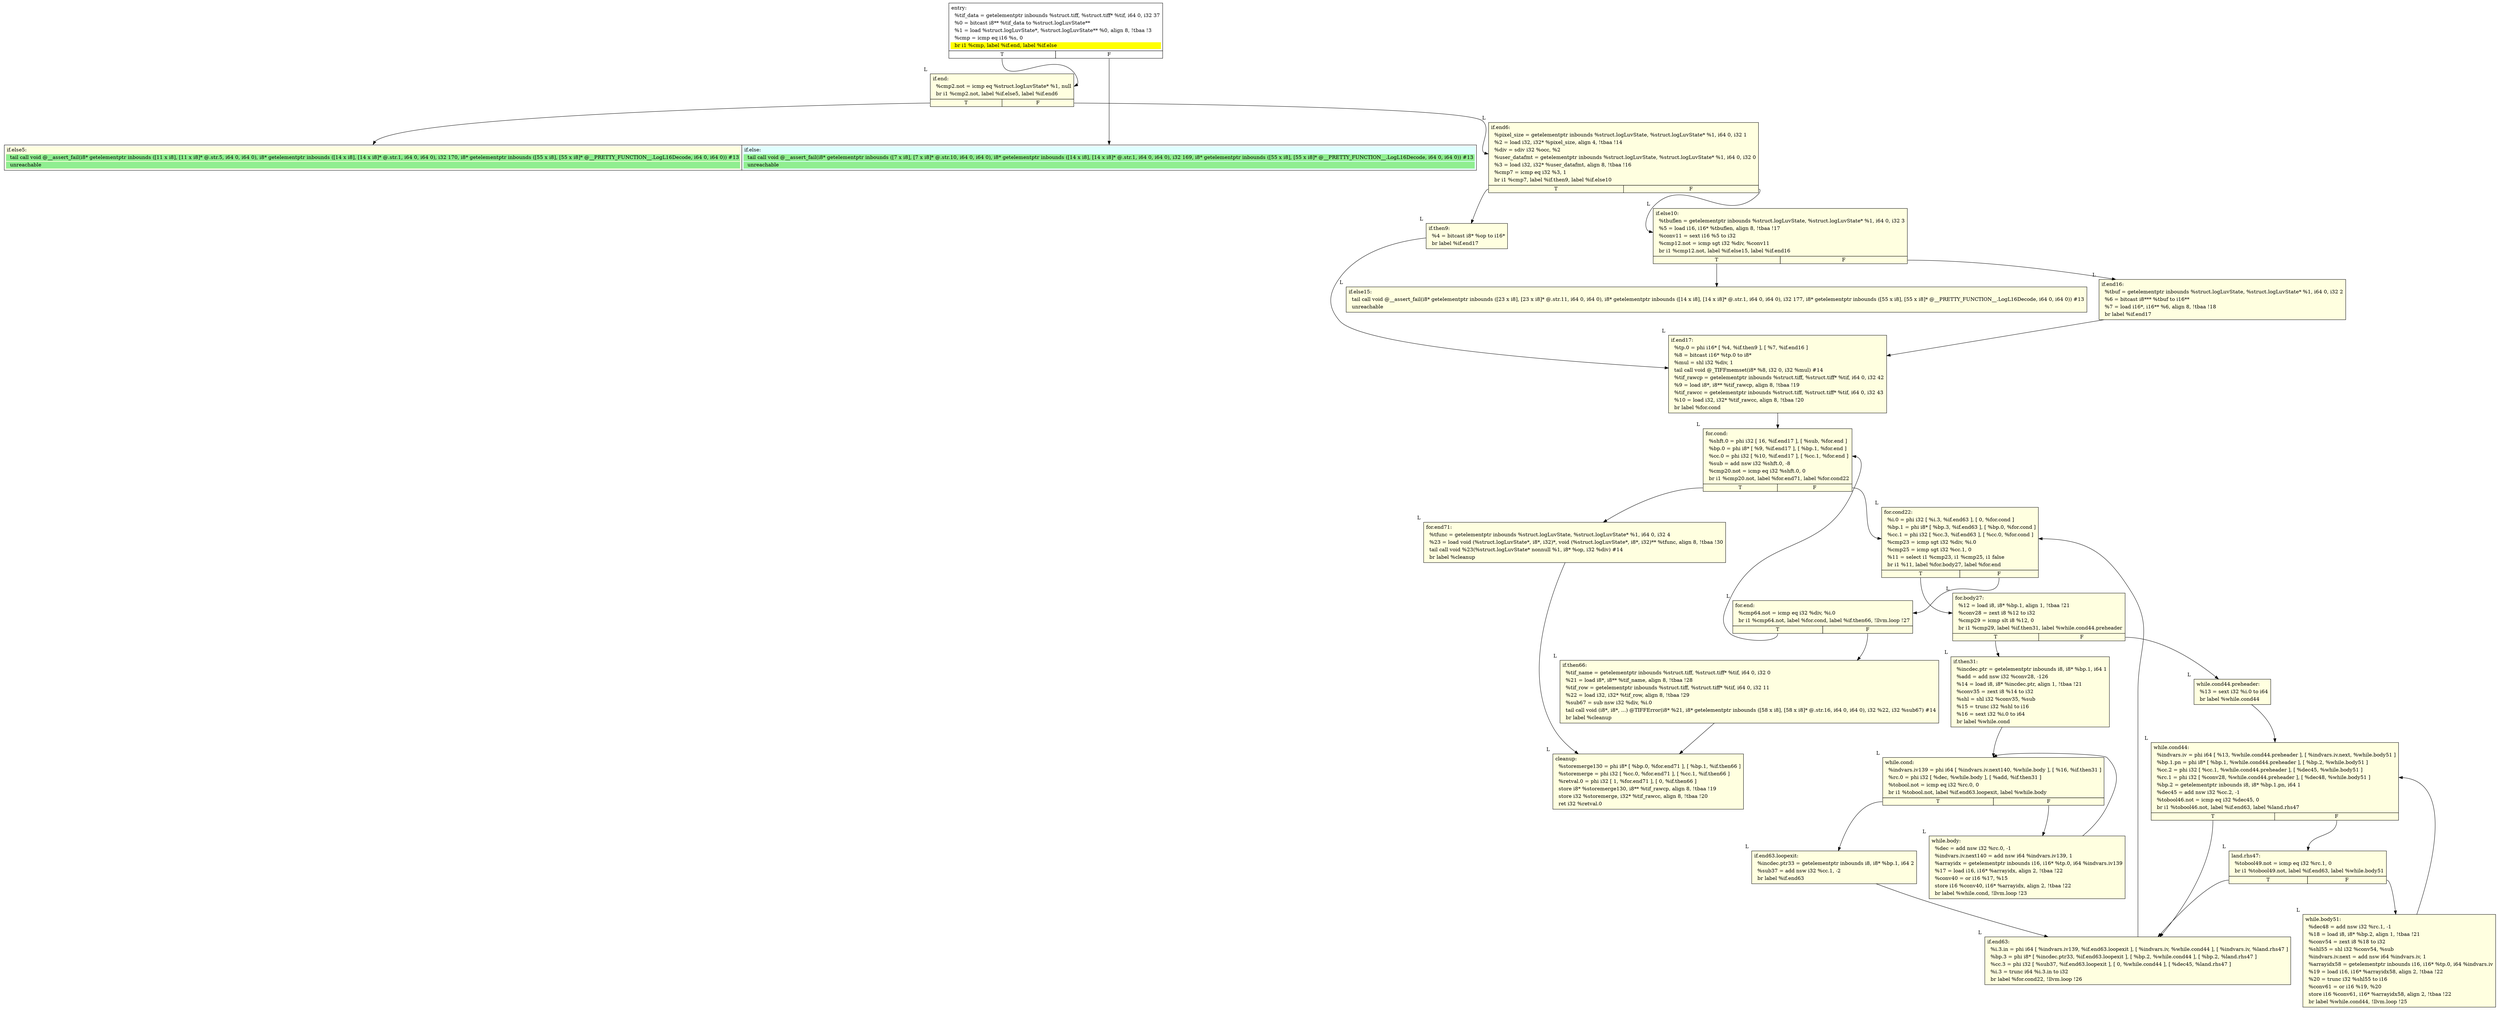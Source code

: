 digraph {
m_bb0 [shape = none, label  = <<table border="0" cellspacing="0">
<tr><td port="f1" border="1" colspan="2"><table bgcolor="LightYellow" border="0">
<tr><td align="left">if.else5:</td></tr>
<tr><td bgcolor="lightgreen" align="left">  tail call void @__assert_fail(i8* getelementptr inbounds ([11 x i8], [11 x i8]* @.str.5, i64 0, i64 0), i8* getelementptr inbounds ([14 x i8], [14 x i8]* @.str.1, i64 0, i64 0), i32 170, i8* getelementptr inbounds ([55 x i8], [55 x i8]* @__PRETTY_FUNCTION__.LogL16Decode, i64 0, i64 0)) #13</td></tr>
<tr><td bgcolor="lightgreen" align="left">  unreachable</td></tr>
</table>
</td>
<td port="f2" border="1" colspan="2"><table bgcolor="LightCyan" border="0">
<tr><td align="left">if.else:</td></tr>
<tr><td bgcolor="lightgreen" align="left">  tail call void @__assert_fail(i8* getelementptr inbounds ([7 x i8], [7 x i8]* @.str.10, i64 0, i64 0), i8* getelementptr inbounds ([14 x i8], [14 x i8]* @.str.1, i64 0, i64 0), i32 169, i8* getelementptr inbounds ([55 x i8], [55 x i8]* @__PRETTY_FUNCTION__.LogL16Decode, i64 0, i64 0)) #13</td></tr>
<tr><td bgcolor="lightgreen" align="left">  unreachable</td></tr>
</table>
</td></tr>
</table>> ]
f_bb0 [shape = none, label  = <<table  border="0" cellspacing="0">
<tr><td port="f" border="1" colspan="2"><table border="0">
<tr><td align="left">entry:</td></tr>
<tr><td align="left">  %tif_data = getelementptr inbounds %struct.tiff, %struct.tiff* %tif, i64 0, i32 37</td></tr>
<tr><td align="left">  %0 = bitcast i8** %tif_data to %struct.logLuvState**</td></tr>
<tr><td align="left">  %1 = load %struct.logLuvState*, %struct.logLuvState** %0, align 8, !tbaa !3</td></tr>
<tr><td align="left">  %cmp = icmp eq i16 %s, 0</td></tr>
<tr><td bgcolor="yellow" align="left">  br i1 %cmp, label %if.end, label %if.else</td></tr>
</table>
</td></tr>
<tr><td border="1" port="fT">T</td><td border="1" port="fF">F</td></tr>
</table>> ]
f_bb1 [shape = none,  xlabel="L", label  = <<table  bgcolor="LightYellow"  border="0" cellspacing="0">
<tr><td port="f" border="1" colspan="2"><table border="0">
<tr><td align="left">if.end:</td></tr>
<tr><td align="left">  %cmp2.not = icmp eq %struct.logLuvState* %1, null</td></tr>
<tr><td align="left">  br i1 %cmp2.not, label %if.else5, label %if.end6</td></tr>
</table>
</td></tr>
<tr><td border="1" port="fT">T</td><td border="1" port="fF">F</td></tr>
</table>> ]
f_bb2 [shape = none,  xlabel="L", label  = <<table  bgcolor="LightYellow"  border="0" cellspacing="0">
<tr><td port="f" border="1" colspan="2"><table border="0">
<tr><td align="left">if.end6:</td></tr>
<tr><td align="left">  %pixel_size = getelementptr inbounds %struct.logLuvState, %struct.logLuvState* %1, i64 0, i32 1</td></tr>
<tr><td align="left">  %2 = load i32, i32* %pixel_size, align 4, !tbaa !14</td></tr>
<tr><td align="left">  %div = sdiv i32 %occ, %2</td></tr>
<tr><td align="left">  %user_datafmt = getelementptr inbounds %struct.logLuvState, %struct.logLuvState* %1, i64 0, i32 0</td></tr>
<tr><td align="left">  %3 = load i32, i32* %user_datafmt, align 8, !tbaa !16</td></tr>
<tr><td align="left">  %cmp7 = icmp eq i32 %3, 1</td></tr>
<tr><td align="left">  br i1 %cmp7, label %if.then9, label %if.else10</td></tr>
</table>
</td></tr>
<tr><td border="1" port="fT">T</td><td border="1" port="fF">F</td></tr>
</table>> ]
f_bb3 [shape = none,  xlabel="L", label  = <<table  bgcolor="LightYellow"  border="0" cellspacing="0">
<tr><td port="f" border="1"><table border="0">
<tr><td align="left">if.then9:</td></tr>
<tr><td align="left">  %4 = bitcast i8* %op to i16*</td></tr>
<tr><td align="left">  br label %if.end17</td></tr>
</table>
</td></tr>
</table>> ]
f_bb4 [shape = none,  xlabel="L", label  = <<table  bgcolor="LightYellow"  border="0" cellspacing="0">
<tr><td port="f" border="1" colspan="2"><table border="0">
<tr><td align="left">if.else10:</td></tr>
<tr><td align="left">  %tbuflen = getelementptr inbounds %struct.logLuvState, %struct.logLuvState* %1, i64 0, i32 3</td></tr>
<tr><td align="left">  %5 = load i16, i16* %tbuflen, align 8, !tbaa !17</td></tr>
<tr><td align="left">  %conv11 = sext i16 %5 to i32</td></tr>
<tr><td align="left">  %cmp12.not = icmp sgt i32 %div, %conv11</td></tr>
<tr><td align="left">  br i1 %cmp12.not, label %if.else15, label %if.end16</td></tr>
</table>
</td></tr>
<tr><td border="1" port="fT">T</td><td border="1" port="fF">F</td></tr>
</table>> ]
f_bb5 [shape = none,  xlabel="L", label  = <<table  bgcolor="LightYellow"  border="0" cellspacing="0">
<tr><td port="f" border="1"><table border="0">
<tr><td align="left">if.else15:</td></tr>
<tr><td align="left">  tail call void @__assert_fail(i8* getelementptr inbounds ([23 x i8], [23 x i8]* @.str.11, i64 0, i64 0), i8* getelementptr inbounds ([14 x i8], [14 x i8]* @.str.1, i64 0, i64 0), i32 177, i8* getelementptr inbounds ([55 x i8], [55 x i8]* @__PRETTY_FUNCTION__.LogL16Decode, i64 0, i64 0)) #13</td></tr>
<tr><td align="left">  unreachable</td></tr>
</table>
</td></tr>
</table>> ]
f_bb6 [shape = none,  xlabel="L", label  = <<table  bgcolor="LightYellow"  border="0" cellspacing="0">
<tr><td port="f" border="1"><table border="0">
<tr><td align="left">if.end16:</td></tr>
<tr><td align="left">  %tbuf = getelementptr inbounds %struct.logLuvState, %struct.logLuvState* %1, i64 0, i32 2</td></tr>
<tr><td align="left">  %6 = bitcast i8*** %tbuf to i16**</td></tr>
<tr><td align="left">  %7 = load i16*, i16** %6, align 8, !tbaa !18</td></tr>
<tr><td align="left">  br label %if.end17</td></tr>
</table>
</td></tr>
</table>> ]
f_bb7 [shape = none,  xlabel="L", label  = <<table  bgcolor="LightYellow"  border="0" cellspacing="0">
<tr><td port="f" border="1"><table border="0">
<tr><td align="left">if.end17:</td></tr>
<tr><td align="left">  %tp.0 = phi i16* [ %4, %if.then9 ], [ %7, %if.end16 ]</td></tr>
<tr><td align="left">  %8 = bitcast i16* %tp.0 to i8*</td></tr>
<tr><td align="left">  %mul = shl i32 %div, 1</td></tr>
<tr><td align="left">  tail call void @_TIFFmemset(i8* %8, i32 0, i32 %mul) #14</td></tr>
<tr><td align="left">  %tif_rawcp = getelementptr inbounds %struct.tiff, %struct.tiff* %tif, i64 0, i32 42</td></tr>
<tr><td align="left">  %9 = load i8*, i8** %tif_rawcp, align 8, !tbaa !19</td></tr>
<tr><td align="left">  %tif_rawcc = getelementptr inbounds %struct.tiff, %struct.tiff* %tif, i64 0, i32 43</td></tr>
<tr><td align="left">  %10 = load i32, i32* %tif_rawcc, align 8, !tbaa !20</td></tr>
<tr><td align="left">  br label %for.cond</td></tr>
</table>
</td></tr>
</table>> ]
f_bb8 [shape = none,  xlabel="L", label  = <<table  bgcolor="LightYellow"  border="0" cellspacing="0">
<tr><td port="f" border="1" colspan="2"><table border="0">
<tr><td align="left">for.cond:</td></tr>
<tr><td align="left">  %shft.0 = phi i32 [ 16, %if.end17 ], [ %sub, %for.end ]</td></tr>
<tr><td align="left">  %bp.0 = phi i8* [ %9, %if.end17 ], [ %bp.1, %for.end ]</td></tr>
<tr><td align="left">  %cc.0 = phi i32 [ %10, %if.end17 ], [ %cc.1, %for.end ]</td></tr>
<tr><td align="left">  %sub = add nsw i32 %shft.0, -8</td></tr>
<tr><td align="left">  %cmp20.not = icmp eq i32 %shft.0, 0</td></tr>
<tr><td align="left">  br i1 %cmp20.not, label %for.end71, label %for.cond22</td></tr>
</table>
</td></tr>
<tr><td border="1" port="fT">T</td><td border="1" port="fF">F</td></tr>
</table>> ]
f_bb9 [shape = none,  xlabel="L", label  = <<table  bgcolor="LightYellow"  border="0" cellspacing="0">
<tr><td port="f" border="1" colspan="2"><table border="0">
<tr><td align="left">for.cond22:</td></tr>
<tr><td align="left">  %i.0 = phi i32 [ %i.3, %if.end63 ], [ 0, %for.cond ]</td></tr>
<tr><td align="left">  %bp.1 = phi i8* [ %bp.3, %if.end63 ], [ %bp.0, %for.cond ]</td></tr>
<tr><td align="left">  %cc.1 = phi i32 [ %cc.3, %if.end63 ], [ %cc.0, %for.cond ]</td></tr>
<tr><td align="left">  %cmp23 = icmp sgt i32 %div, %i.0</td></tr>
<tr><td align="left">  %cmp25 = icmp sgt i32 %cc.1, 0</td></tr>
<tr><td align="left">  %11 = select i1 %cmp23, i1 %cmp25, i1 false</td></tr>
<tr><td align="left">  br i1 %11, label %for.body27, label %for.end</td></tr>
</table>
</td></tr>
<tr><td border="1" port="fT">T</td><td border="1" port="fF">F</td></tr>
</table>> ]
f_bb10 [shape = none,  xlabel="L", label  = <<table  bgcolor="LightYellow"  border="0" cellspacing="0">
<tr><td port="f" border="1" colspan="2"><table border="0">
<tr><td align="left">for.body27:</td></tr>
<tr><td align="left">  %12 = load i8, i8* %bp.1, align 1, !tbaa !21</td></tr>
<tr><td align="left">  %conv28 = zext i8 %12 to i32</td></tr>
<tr><td align="left">  %cmp29 = icmp slt i8 %12, 0</td></tr>
<tr><td align="left">  br i1 %cmp29, label %if.then31, label %while.cond44.preheader</td></tr>
</table>
</td></tr>
<tr><td border="1" port="fT">T</td><td border="1" port="fF">F</td></tr>
</table>> ]
f_bb11 [shape = none,  xlabel="L", label  = <<table  bgcolor="LightYellow"  border="0" cellspacing="0">
<tr><td port="f" border="1"><table border="0">
<tr><td align="left">while.cond44.preheader:</td></tr>
<tr><td align="left">  %13 = sext i32 %i.0 to i64</td></tr>
<tr><td align="left">  br label %while.cond44</td></tr>
</table>
</td></tr>
</table>> ]
f_bb12 [shape = none,  xlabel="L", label  = <<table  bgcolor="LightYellow"  border="0" cellspacing="0">
<tr><td port="f" border="1"><table border="0">
<tr><td align="left">if.then31:</td></tr>
<tr><td align="left">  %incdec.ptr = getelementptr inbounds i8, i8* %bp.1, i64 1</td></tr>
<tr><td align="left">  %add = add nsw i32 %conv28, -126</td></tr>
<tr><td align="left">  %14 = load i8, i8* %incdec.ptr, align 1, !tbaa !21</td></tr>
<tr><td align="left">  %conv35 = zext i8 %14 to i32</td></tr>
<tr><td align="left">  %shl = shl i32 %conv35, %sub</td></tr>
<tr><td align="left">  %15 = trunc i32 %shl to i16</td></tr>
<tr><td align="left">  %16 = sext i32 %i.0 to i64</td></tr>
<tr><td align="left">  br label %while.cond</td></tr>
</table>
</td></tr>
</table>> ]
f_bb13 [shape = none,  xlabel="L", label  = <<table  bgcolor="LightYellow"  border="0" cellspacing="0">
<tr><td port="f" border="1" colspan="2"><table border="0">
<tr><td align="left">while.cond:</td></tr>
<tr><td align="left">  %indvars.iv139 = phi i64 [ %indvars.iv.next140, %while.body ], [ %16, %if.then31 ]</td></tr>
<tr><td align="left">  %rc.0 = phi i32 [ %dec, %while.body ], [ %add, %if.then31 ]</td></tr>
<tr><td align="left">  %tobool.not = icmp eq i32 %rc.0, 0</td></tr>
<tr><td align="left">  br i1 %tobool.not, label %if.end63.loopexit, label %while.body</td></tr>
</table>
</td></tr>
<tr><td border="1" port="fT">T</td><td border="1" port="fF">F</td></tr>
</table>> ]
f_bb14 [shape = none,  xlabel="L", label  = <<table  bgcolor="LightYellow"  border="0" cellspacing="0">
<tr><td port="f" border="1"><table border="0">
<tr><td align="left">while.body:</td></tr>
<tr><td align="left">  %dec = add nsw i32 %rc.0, -1</td></tr>
<tr><td align="left">  %indvars.iv.next140 = add nsw i64 %indvars.iv139, 1</td></tr>
<tr><td align="left">  %arrayidx = getelementptr inbounds i16, i16* %tp.0, i64 %indvars.iv139</td></tr>
<tr><td align="left">  %17 = load i16, i16* %arrayidx, align 2, !tbaa !22</td></tr>
<tr><td align="left">  %conv40 = or i16 %17, %15</td></tr>
<tr><td align="left">  store i16 %conv40, i16* %arrayidx, align 2, !tbaa !22</td></tr>
<tr><td align="left">  br label %while.cond, !llvm.loop !23</td></tr>
</table>
</td></tr>
</table>> ]
f_bb15 [shape = none,  xlabel="L", label  = <<table  bgcolor="LightYellow"  border="0" cellspacing="0">
<tr><td port="f" border="1" colspan="2"><table border="0">
<tr><td align="left">while.cond44:</td></tr>
<tr><td align="left">  %indvars.iv = phi i64 [ %13, %while.cond44.preheader ], [ %indvars.iv.next, %while.body51 ]</td></tr>
<tr><td align="left">  %bp.1.pn = phi i8* [ %bp.1, %while.cond44.preheader ], [ %bp.2, %while.body51 ]</td></tr>
<tr><td align="left">  %cc.2 = phi i32 [ %cc.1, %while.cond44.preheader ], [ %dec45, %while.body51 ]</td></tr>
<tr><td align="left">  %rc.1 = phi i32 [ %conv28, %while.cond44.preheader ], [ %dec48, %while.body51 ]</td></tr>
<tr><td align="left">  %bp.2 = getelementptr inbounds i8, i8* %bp.1.pn, i64 1</td></tr>
<tr><td align="left">  %dec45 = add nsw i32 %cc.2, -1</td></tr>
<tr><td align="left">  %tobool46.not = icmp eq i32 %dec45, 0</td></tr>
<tr><td align="left">  br i1 %tobool46.not, label %if.end63, label %land.rhs47</td></tr>
</table>
</td></tr>
<tr><td border="1" port="fT">T</td><td border="1" port="fF">F</td></tr>
</table>> ]
f_bb16 [shape = none,  xlabel="L", label  = <<table  bgcolor="LightYellow"  border="0" cellspacing="0">
<tr><td port="f" border="1" colspan="2"><table border="0">
<tr><td align="left">land.rhs47:</td></tr>
<tr><td align="left">  %tobool49.not = icmp eq i32 %rc.1, 0</td></tr>
<tr><td align="left">  br i1 %tobool49.not, label %if.end63, label %while.body51</td></tr>
</table>
</td></tr>
<tr><td border="1" port="fT">T</td><td border="1" port="fF">F</td></tr>
</table>> ]
f_bb17 [shape = none,  xlabel="L", label  = <<table  bgcolor="LightYellow"  border="0" cellspacing="0">
<tr><td port="f" border="1"><table border="0">
<tr><td align="left">while.body51:</td></tr>
<tr><td align="left">  %dec48 = add nsw i32 %rc.1, -1</td></tr>
<tr><td align="left">  %18 = load i8, i8* %bp.2, align 1, !tbaa !21</td></tr>
<tr><td align="left">  %conv54 = zext i8 %18 to i32</td></tr>
<tr><td align="left">  %shl55 = shl i32 %conv54, %sub</td></tr>
<tr><td align="left">  %indvars.iv.next = add nsw i64 %indvars.iv, 1</td></tr>
<tr><td align="left">  %arrayidx58 = getelementptr inbounds i16, i16* %tp.0, i64 %indvars.iv</td></tr>
<tr><td align="left">  %19 = load i16, i16* %arrayidx58, align 2, !tbaa !22</td></tr>
<tr><td align="left">  %20 = trunc i32 %shl55 to i16</td></tr>
<tr><td align="left">  %conv61 = or i16 %19, %20</td></tr>
<tr><td align="left">  store i16 %conv61, i16* %arrayidx58, align 2, !tbaa !22</td></tr>
<tr><td align="left">  br label %while.cond44, !llvm.loop !25</td></tr>
</table>
</td></tr>
</table>> ]
f_bb18 [shape = none,  xlabel="L", label  = <<table  bgcolor="LightYellow"  border="0" cellspacing="0">
<tr><td port="f" border="1"><table border="0">
<tr><td align="left">if.end63.loopexit:</td></tr>
<tr><td align="left">  %incdec.ptr33 = getelementptr inbounds i8, i8* %bp.1, i64 2</td></tr>
<tr><td align="left">  %sub37 = add nsw i32 %cc.1, -2</td></tr>
<tr><td align="left">  br label %if.end63</td></tr>
</table>
</td></tr>
</table>> ]
f_bb19 [shape = none,  xlabel="L", label  = <<table  bgcolor="LightYellow"  border="0" cellspacing="0">
<tr><td port="f" border="1"><table border="0">
<tr><td align="left">if.end63:</td></tr>
<tr><td align="left">  %i.3.in = phi i64 [ %indvars.iv139, %if.end63.loopexit ], [ %indvars.iv, %while.cond44 ], [ %indvars.iv, %land.rhs47 ]</td></tr>
<tr><td align="left">  %bp.3 = phi i8* [ %incdec.ptr33, %if.end63.loopexit ], [ %bp.2, %while.cond44 ], [ %bp.2, %land.rhs47 ]</td></tr>
<tr><td align="left">  %cc.3 = phi i32 [ %sub37, %if.end63.loopexit ], [ 0, %while.cond44 ], [ %dec45, %land.rhs47 ]</td></tr>
<tr><td align="left">  %i.3 = trunc i64 %i.3.in to i32</td></tr>
<tr><td align="left">  br label %for.cond22, !llvm.loop !26</td></tr>
</table>
</td></tr>
</table>> ]
f_bb20 [shape = none,  xlabel="L", label  = <<table  bgcolor="LightYellow"  border="0" cellspacing="0">
<tr><td port="f" border="1" colspan="2"><table border="0">
<tr><td align="left">for.end:</td></tr>
<tr><td align="left">  %cmp64.not = icmp eq i32 %div, %i.0</td></tr>
<tr><td align="left">  br i1 %cmp64.not, label %for.cond, label %if.then66, !llvm.loop !27</td></tr>
</table>
</td></tr>
<tr><td border="1" port="fT">T</td><td border="1" port="fF">F</td></tr>
</table>> ]
f_bb21 [shape = none,  xlabel="L", label  = <<table  bgcolor="LightYellow"  border="0" cellspacing="0">
<tr><td port="f" border="1"><table border="0">
<tr><td align="left">if.then66:</td></tr>
<tr><td align="left">  %tif_name = getelementptr inbounds %struct.tiff, %struct.tiff* %tif, i64 0, i32 0</td></tr>
<tr><td align="left">  %21 = load i8*, i8** %tif_name, align 8, !tbaa !28</td></tr>
<tr><td align="left">  %tif_row = getelementptr inbounds %struct.tiff, %struct.tiff* %tif, i64 0, i32 11</td></tr>
<tr><td align="left">  %22 = load i32, i32* %tif_row, align 8, !tbaa !29</td></tr>
<tr><td align="left">  %sub67 = sub nsw i32 %div, %i.0</td></tr>
<tr><td align="left">  tail call void (i8*, i8*, ...) @TIFFError(i8* %21, i8* getelementptr inbounds ([58 x i8], [58 x i8]* @.str.16, i64 0, i64 0), i32 %22, i32 %sub67) #14</td></tr>
<tr><td align="left">  br label %cleanup</td></tr>
</table>
</td></tr>
</table>> ]
f_bb22 [shape = none,  xlabel="L", label  = <<table  bgcolor="LightYellow"  border="0" cellspacing="0">
<tr><td port="f" border="1"><table border="0">
<tr><td align="left">for.end71:</td></tr>
<tr><td align="left">  %tfunc = getelementptr inbounds %struct.logLuvState, %struct.logLuvState* %1, i64 0, i32 4</td></tr>
<tr><td align="left">  %23 = load void (%struct.logLuvState*, i8*, i32)*, void (%struct.logLuvState*, i8*, i32)** %tfunc, align 8, !tbaa !30</td></tr>
<tr><td align="left">  tail call void %23(%struct.logLuvState* nonnull %1, i8* %op, i32 %div) #14</td></tr>
<tr><td align="left">  br label %cleanup</td></tr>
</table>
</td></tr>
</table>> ]
f_bb23 [shape = none,  xlabel="L", label  = <<table  bgcolor="LightYellow"  border="0" cellspacing="0">
<tr><td port="f" border="1"><table border="0">
<tr><td align="left">cleanup:</td></tr>
<tr><td align="left">  %storemerge130 = phi i8* [ %bp.0, %for.end71 ], [ %bp.1, %if.then66 ]</td></tr>
<tr><td align="left">  %storemerge = phi i32 [ %cc.0, %for.end71 ], [ %cc.1, %if.then66 ]</td></tr>
<tr><td align="left">  %retval.0 = phi i32 [ 1, %for.end71 ], [ 0, %if.then66 ]</td></tr>
<tr><td align="left">  store i8* %storemerge130, i8** %tif_rawcp, align 8, !tbaa !19</td></tr>
<tr><td align="left">  store i32 %storemerge, i32* %tif_rawcc, align 8, !tbaa !20</td></tr>
<tr><td align="left">  ret i32 %retval.0</td></tr>
</table>
</td></tr>
</table>> ]
f_bb0:fT -> f_bb1:f
f_bb0:fF -> m_bb0:f2
f_bb1:fT -> m_bb0:f1
f_bb1:fF -> f_bb2:f
f_bb2:fT -> f_bb3:f
f_bb2:fF -> f_bb4:f
f_bb3:f -> f_bb7:f
f_bb4:fT -> f_bb5:f
f_bb4:fF -> f_bb6:f
f_bb6:f -> f_bb7:f
f_bb7:f -> f_bb8:f
f_bb8:fT -> f_bb22:f
f_bb8:fF -> f_bb9:f
f_bb9:fT -> f_bb10:f
f_bb9:fF -> f_bb20:f
f_bb10:fT -> f_bb12:f
f_bb10:fF -> f_bb11:f
f_bb11:f -> f_bb15:f
f_bb12:f -> f_bb13:f
f_bb13:fT -> f_bb18:f
f_bb13:fF -> f_bb14:f
f_bb14:f -> f_bb13:f
f_bb15:fT -> f_bb19:f
f_bb15:fF -> f_bb16:f
f_bb16:fT -> f_bb19:f
f_bb16:fF -> f_bb17:f
f_bb17:f -> f_bb15:f
f_bb18:f -> f_bb19:f
f_bb19:f -> f_bb9:f
f_bb20:fT -> f_bb8:f
f_bb20:fF -> f_bb21:f
f_bb21:f -> f_bb23:f
f_bb22:f -> f_bb23:f
}

